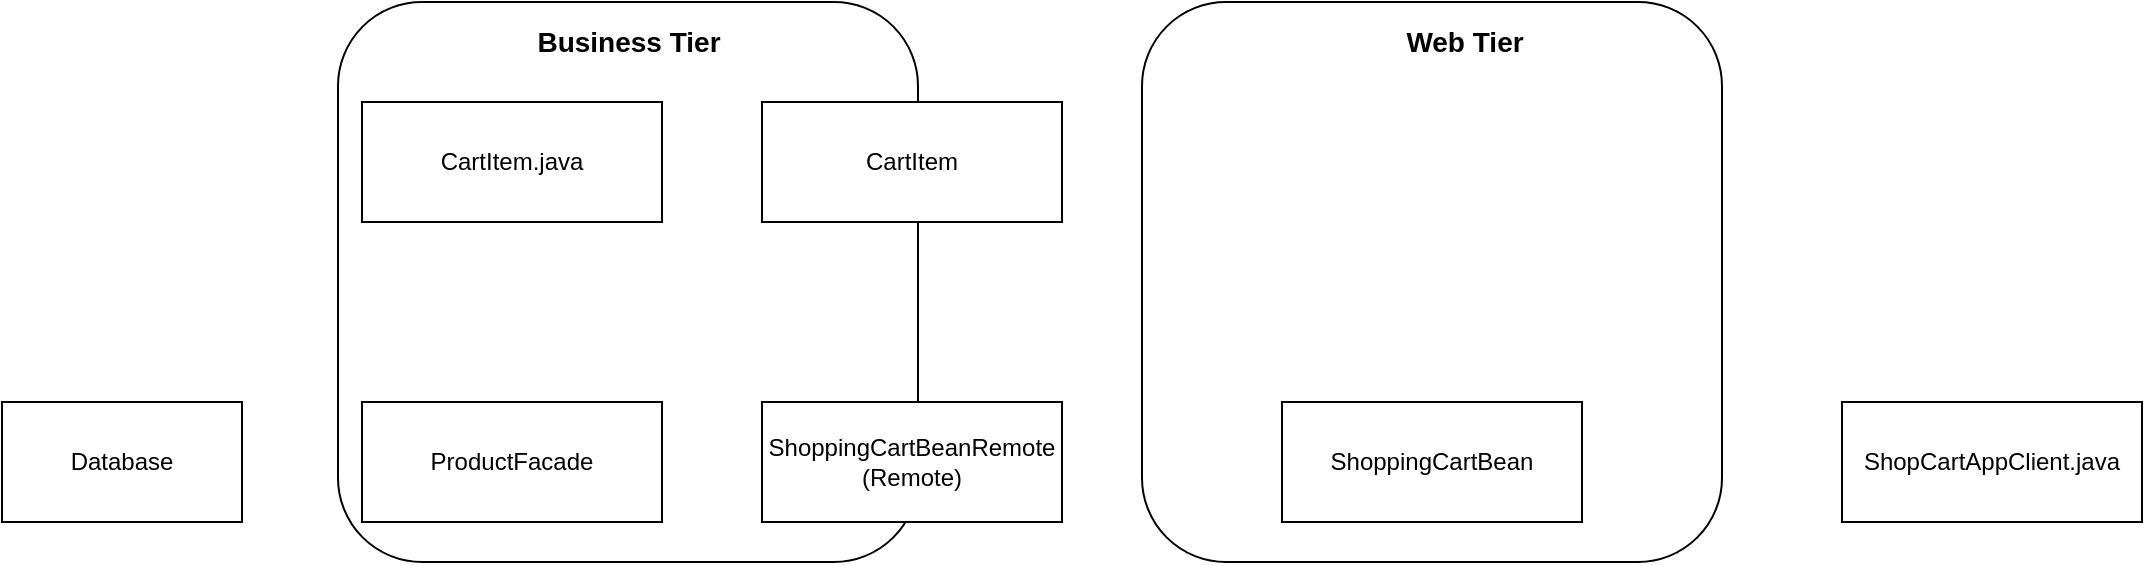 <mxfile version="13.8.1" type="github">
  <diagram id="68TREvA6BFFCCgDvRHD5" name="Page-1">
    <mxGraphModel dx="2272" dy="763" grid="1" gridSize="10" guides="1" tooltips="1" connect="1" arrows="1" fold="1" page="1" pageScale="1" pageWidth="850" pageHeight="1100" math="0" shadow="0">
      <root>
        <mxCell id="0" />
        <mxCell id="1" parent="0" />
        <mxCell id="RdyQYnXxG0MiQOvbN0wK-2" value="" style="rounded=1;whiteSpace=wrap;html=1;" vertex="1" parent="1">
          <mxGeometry x="-92" y="200" width="290" height="280" as="geometry" />
        </mxCell>
        <mxCell id="RdyQYnXxG0MiQOvbN0wK-3" value="" style="rounded=1;whiteSpace=wrap;html=1;" vertex="1" parent="1">
          <mxGeometry x="310" y="200" width="290" height="280" as="geometry" />
        </mxCell>
        <mxCell id="RdyQYnXxG0MiQOvbN0wK-4" value="&lt;font style=&quot;font-size: 14px&quot;&gt;&lt;b&gt;Business Tier&lt;/b&gt;&lt;/font&gt;" style="text;html=1;strokeColor=none;fillColor=none;align=center;verticalAlign=middle;whiteSpace=wrap;rounded=0;" vertex="1" parent="1">
          <mxGeometry x="1.75" y="210" width="102.5" height="20" as="geometry" />
        </mxCell>
        <mxCell id="RdyQYnXxG0MiQOvbN0wK-5" value="&lt;font style=&quot;font-size: 14px&quot;&gt;&lt;b&gt;Web Tier&lt;/b&gt;&lt;/font&gt;" style="text;html=1;strokeColor=none;fillColor=none;align=center;verticalAlign=middle;whiteSpace=wrap;rounded=0;" vertex="1" parent="1">
          <mxGeometry x="420" y="210" width="102.5" height="20" as="geometry" />
        </mxCell>
        <mxCell id="RdyQYnXxG0MiQOvbN0wK-20" value="Database" style="rounded=0;whiteSpace=wrap;html=1;" vertex="1" parent="1">
          <mxGeometry x="-260" y="400" width="120" height="60" as="geometry" />
        </mxCell>
        <mxCell id="RdyQYnXxG0MiQOvbN0wK-21" value="ShopCartAppClient.java" style="rounded=0;whiteSpace=wrap;html=1;" vertex="1" parent="1">
          <mxGeometry x="660" y="400" width="150" height="60" as="geometry" />
        </mxCell>
        <mxCell id="RdyQYnXxG0MiQOvbN0wK-22" value="ShoppingCartBean" style="rounded=0;whiteSpace=wrap;html=1;" vertex="1" parent="1">
          <mxGeometry x="380" y="400" width="150" height="60" as="geometry" />
        </mxCell>
        <mxCell id="RdyQYnXxG0MiQOvbN0wK-23" value="CartItem" style="rounded=0;whiteSpace=wrap;html=1;" vertex="1" parent="1">
          <mxGeometry x="120" y="250" width="150" height="60" as="geometry" />
        </mxCell>
        <mxCell id="RdyQYnXxG0MiQOvbN0wK-24" value="ProductFacade" style="rounded=0;whiteSpace=wrap;html=1;" vertex="1" parent="1">
          <mxGeometry x="-80" y="400" width="150" height="60" as="geometry" />
        </mxCell>
        <mxCell id="RdyQYnXxG0MiQOvbN0wK-25" value="&lt;div&gt;ShoppingCartBeanRemote&lt;/div&gt;&lt;div&gt;(Remote)&lt;br&gt;&lt;/div&gt;" style="rounded=0;whiteSpace=wrap;html=1;" vertex="1" parent="1">
          <mxGeometry x="120" y="400" width="150" height="60" as="geometry" />
        </mxCell>
        <mxCell id="RdyQYnXxG0MiQOvbN0wK-26" value="CartItem.java" style="rounded=0;whiteSpace=wrap;html=1;" vertex="1" parent="1">
          <mxGeometry x="-80" y="250" width="150" height="60" as="geometry" />
        </mxCell>
      </root>
    </mxGraphModel>
  </diagram>
</mxfile>
